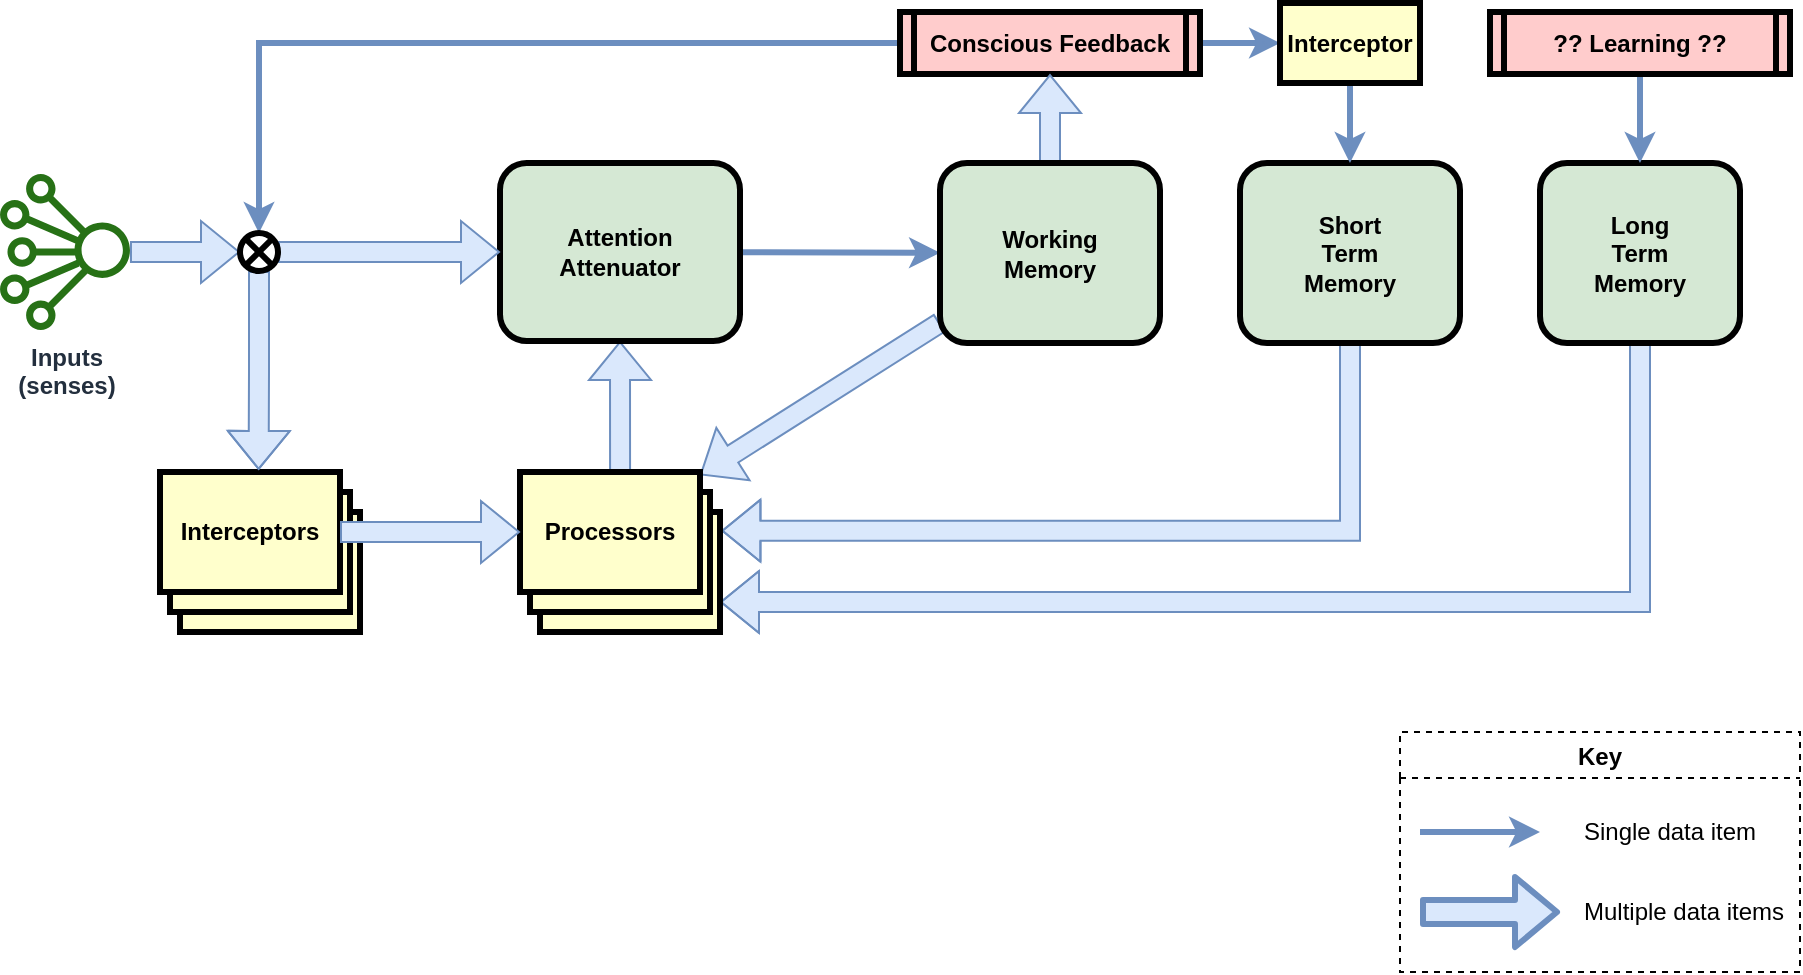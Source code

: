 <mxfile version="12.3.2" type="device" pages="1"><diagram id="tH9KbXiPb9g6bRNzlGBP" name="Page-2"><mxGraphModel dx="3022" dy="1612" grid="1" gridSize="10" guides="1" tooltips="1" connect="1" arrows="1" fold="1" page="1" pageScale="1" pageWidth="850" pageHeight="1100" math="0" shadow="0"><root><mxCell id="tf9hn08iEEeP79UZj41Y-0"/><mxCell id="tf9hn08iEEeP79UZj41Y-1" parent="tf9hn08iEEeP79UZj41Y-0"/><mxCell id="6zEW-WFVkeG7SYZDTxiy-12" style="edgeStyle=orthogonalEdgeStyle;rounded=0;orthogonalLoop=1;jettySize=auto;html=1;entryX=0.5;entryY=0;entryDx=0;entryDy=0;fillColor=#dae8fc;strokeColor=#6c8ebf;strokeWidth=3;" parent="tf9hn08iEEeP79UZj41Y-1" source="kQQYcMag5x8irjgTKtCv-0" target="6zEW-WFVkeG7SYZDTxiy-10" edge="1"><mxGeometry relative="1" as="geometry"/></mxCell><mxCell id="thBa8MXQlyVyjJkjQiXx-1" style="edgeStyle=orthogonalEdgeStyle;rounded=0;orthogonalLoop=1;jettySize=auto;html=1;fillColor=#dae8fc;strokeColor=#6c8ebf;strokeWidth=3;" parent="tf9hn08iEEeP79UZj41Y-1" source="kQQYcMag5x8irjgTKtCv-0" target="thBa8MXQlyVyjJkjQiXx-0" edge="1"><mxGeometry relative="1" as="geometry"/></mxCell><mxCell id="kQQYcMag5x8irjgTKtCv-0" value="Conscious Feedback" style="shape=process;whiteSpace=wrap;align=center;verticalAlign=middle;size=0.048;fontStyle=1;strokeWidth=3;fillColor=#FFCCCC" parent="tf9hn08iEEeP79UZj41Y-1" vertex="1"><mxGeometry x="350" y="490" width="150" height="31" as="geometry"/></mxCell><mxCell id="6zEW-WFVkeG7SYZDTxiy-17" style="rounded=0;orthogonalLoop=1;jettySize=auto;html=1;shape=flexArrow;fillColor=#dae8fc;strokeColor=#6c8ebf;entryX=0.5;entryY=1;entryDx=0;entryDy=0;exitX=0.556;exitY=0;exitDx=0;exitDy=0;exitPerimeter=0;" parent="tf9hn08iEEeP79UZj41Y-1" source="WBPvgpryLSOvHPKvin3r-3" target="buPZH4C9UyL7F6Tmg2io-0" edge="1"><mxGeometry relative="1" as="geometry"><mxPoint x="180" y="680" as="sourcePoint"/></mxGeometry></mxCell><mxCell id="thBa8MXQlyVyjJkjQiXx-3" style="rounded=0;orthogonalLoop=1;jettySize=auto;html=1;strokeWidth=3;fillColor=#dae8fc;strokeColor=#6c8ebf;" parent="tf9hn08iEEeP79UZj41Y-1" source="buPZH4C9UyL7F6Tmg2io-0" target="buPZH4C9UyL7F6Tmg2io-2" edge="1"><mxGeometry relative="1" as="geometry"/></mxCell><mxCell id="buPZH4C9UyL7F6Tmg2io-0" value="Attention&lt;br&gt;Attenuator" style="rounded=1;whiteSpace=wrap;html=1;strokeWidth=3;fillColor=#d5e8d4;strokeColor=#000000;fontStyle=1" parent="tf9hn08iEEeP79UZj41Y-1" vertex="1"><mxGeometry x="150" y="565.5" width="120" height="89" as="geometry"/></mxCell><mxCell id="6zEW-WFVkeG7SYZDTxiy-13" style="edgeStyle=orthogonalEdgeStyle;rounded=0;orthogonalLoop=1;jettySize=auto;html=1;shape=flexArrow;fillColor=#dae8fc;strokeColor=#6c8ebf;" parent="tf9hn08iEEeP79UZj41Y-1" source="buPZH4C9UyL7F6Tmg2io-2" target="kQQYcMag5x8irjgTKtCv-0" edge="1"><mxGeometry relative="1" as="geometry"/></mxCell><mxCell id="6zEW-WFVkeG7SYZDTxiy-18" style="rounded=0;orthogonalLoop=1;jettySize=auto;html=1;shape=flexArrow;fillColor=#dae8fc;strokeColor=#6c8ebf;" parent="tf9hn08iEEeP79UZj41Y-1" source="buPZH4C9UyL7F6Tmg2io-2" target="WBPvgpryLSOvHPKvin3r-3" edge="1"><mxGeometry relative="1" as="geometry"/></mxCell><mxCell id="buPZH4C9UyL7F6Tmg2io-2" value="Working&lt;br&gt;Memory" style="rounded=1;whiteSpace=wrap;html=1;strokeWidth=3;fillColor=#d5e8d4;strokeColor=#000000;fontStyle=1" parent="tf9hn08iEEeP79UZj41Y-1" vertex="1"><mxGeometry x="370" y="565.5" width="110" height="90" as="geometry"/></mxCell><mxCell id="6zEW-WFVkeG7SYZDTxiy-19" style="edgeStyle=orthogonalEdgeStyle;shape=flexArrow;rounded=0;orthogonalLoop=1;jettySize=auto;html=1;fillColor=#dae8fc;strokeColor=#6c8ebf;exitX=0.5;exitY=1;exitDx=0;exitDy=0;entryX=1.008;entryY=0.156;entryDx=0;entryDy=0;entryPerimeter=0;" parent="tf9hn08iEEeP79UZj41Y-1" source="buPZH4C9UyL7F6Tmg2io-3" target="WBPvgpryLSOvHPKvin3r-1" edge="1"><mxGeometry relative="1" as="geometry"><Array as="points"><mxPoint x="575" y="749"/></Array></mxGeometry></mxCell><mxCell id="buPZH4C9UyL7F6Tmg2io-3" value="Short&lt;br&gt;Term&lt;br&gt;Memory" style="rounded=1;whiteSpace=wrap;html=1;strokeWidth=3;fillColor=#d5e8d4;strokeColor=#000000;fontStyle=1" parent="tf9hn08iEEeP79UZj41Y-1" vertex="1"><mxGeometry x="520" y="565.5" width="110" height="90" as="geometry"/></mxCell><mxCell id="6zEW-WFVkeG7SYZDTxiy-20" style="edgeStyle=orthogonalEdgeStyle;shape=flexArrow;rounded=0;orthogonalLoop=1;jettySize=auto;html=1;entryX=1;entryY=0.75;entryDx=0;entryDy=0;fillColor=#dae8fc;strokeColor=#6c8ebf;" parent="tf9hn08iEEeP79UZj41Y-1" source="buPZH4C9UyL7F6Tmg2io-4" target="WBPvgpryLSOvHPKvin3r-1" edge="1"><mxGeometry relative="1" as="geometry"><Array as="points"><mxPoint x="720" y="785"/></Array></mxGeometry></mxCell><mxCell id="buPZH4C9UyL7F6Tmg2io-4" value="Long&lt;br&gt;Term&lt;br&gt;Memory" style="rounded=1;whiteSpace=wrap;html=1;strokeWidth=3;fillColor=#d5e8d4;strokeColor=#000000;fontStyle=1" parent="tf9hn08iEEeP79UZj41Y-1" vertex="1"><mxGeometry x="670" y="565.5" width="100" height="90" as="geometry"/></mxCell><mxCell id="WBPvgpryLSOvHPKvin3r-4" value="" style="group" parent="tf9hn08iEEeP79UZj41Y-1" vertex="1" connectable="0"><mxGeometry x="160" y="720" width="100" height="80" as="geometry"/></mxCell><mxCell id="WBPvgpryLSOvHPKvin3r-1" value="" style="whiteSpace=wrap;align=center;verticalAlign=middle;fontStyle=1;strokeWidth=3;fillColor=#FFFFCC" parent="WBPvgpryLSOvHPKvin3r-4" vertex="1"><mxGeometry x="10" y="20" width="90" height="60" as="geometry"/></mxCell><mxCell id="WBPvgpryLSOvHPKvin3r-2" value="" style="whiteSpace=wrap;align=center;verticalAlign=middle;fontStyle=1;strokeWidth=3;fillColor=#FFFFCC" parent="WBPvgpryLSOvHPKvin3r-4" vertex="1"><mxGeometry x="5" y="10" width="90" height="60" as="geometry"/></mxCell><mxCell id="WBPvgpryLSOvHPKvin3r-3" value="Processors" style="whiteSpace=wrap;align=center;verticalAlign=middle;fontStyle=1;strokeWidth=3;fillColor=#FFFFCC" parent="WBPvgpryLSOvHPKvin3r-4" vertex="1"><mxGeometry width="90" height="60" as="geometry"/></mxCell><mxCell id="6zEW-WFVkeG7SYZDTxiy-4" value="" style="group" parent="tf9hn08iEEeP79UZj41Y-1" vertex="1" connectable="0"><mxGeometry x="-20" y="720" width="100" height="80" as="geometry"/></mxCell><mxCell id="6zEW-WFVkeG7SYZDTxiy-5" value="" style="whiteSpace=wrap;align=center;verticalAlign=middle;fontStyle=1;strokeWidth=3;fillColor=#FFFFCC" parent="6zEW-WFVkeG7SYZDTxiy-4" vertex="1"><mxGeometry x="10" y="20" width="90" height="60" as="geometry"/></mxCell><mxCell id="6zEW-WFVkeG7SYZDTxiy-6" value="" style="whiteSpace=wrap;align=center;verticalAlign=middle;fontStyle=1;strokeWidth=3;fillColor=#FFFFCC" parent="6zEW-WFVkeG7SYZDTxiy-4" vertex="1"><mxGeometry x="5" y="10" width="90" height="60" as="geometry"/></mxCell><mxCell id="6zEW-WFVkeG7SYZDTxiy-7" value="Interceptors" style="whiteSpace=wrap;align=center;verticalAlign=middle;fontStyle=1;strokeWidth=3;fillColor=#FFFFCC" parent="6zEW-WFVkeG7SYZDTxiy-4" vertex="1"><mxGeometry width="90" height="60" as="geometry"/></mxCell><mxCell id="6zEW-WFVkeG7SYZDTxiy-11" style="edgeStyle=orthogonalEdgeStyle;rounded=0;orthogonalLoop=1;jettySize=auto;html=1;entryX=0;entryY=0.5;entryDx=0;entryDy=0;shape=flexArrow;fillColor=#dae8fc;strokeColor=#6c8ebf;" parent="tf9hn08iEEeP79UZj41Y-1" source="6zEW-WFVkeG7SYZDTxiy-8" target="6zEW-WFVkeG7SYZDTxiy-10" edge="1"><mxGeometry relative="1" as="geometry"/></mxCell><mxCell id="6zEW-WFVkeG7SYZDTxiy-8" value="Inputs&lt;br&gt;(senses)" style="outlineConnect=0;fontColor=#232F3E;gradientColor=none;fillColor=#277116;strokeColor=none;dashed=0;verticalLabelPosition=bottom;verticalAlign=top;align=center;html=1;fontSize=12;fontStyle=1;aspect=fixed;pointerEvents=1;shape=mxgraph.aws4.iot_analytics_channel;" parent="tf9hn08iEEeP79UZj41Y-1" vertex="1"><mxGeometry x="-100" y="571" width="65" height="78" as="geometry"/></mxCell><mxCell id="6zEW-WFVkeG7SYZDTxiy-14" style="edgeStyle=orthogonalEdgeStyle;rounded=0;orthogonalLoop=1;jettySize=auto;html=1;shape=flexArrow;fillColor=#dae8fc;strokeColor=#6c8ebf;" parent="tf9hn08iEEeP79UZj41Y-1" source="6zEW-WFVkeG7SYZDTxiy-10" target="buPZH4C9UyL7F6Tmg2io-0" edge="1"><mxGeometry relative="1" as="geometry"/></mxCell><mxCell id="6zEW-WFVkeG7SYZDTxiy-15" style="rounded=0;orthogonalLoop=1;jettySize=auto;html=1;shape=flexArrow;fillColor=#dae8fc;strokeColor=#6c8ebf;entryX=0.548;entryY=-0.017;entryDx=0;entryDy=0;entryPerimeter=0;edgeStyle=orthogonalEdgeStyle;" parent="tf9hn08iEEeP79UZj41Y-1" source="6zEW-WFVkeG7SYZDTxiy-10" target="6zEW-WFVkeG7SYZDTxiy-7" edge="1"><mxGeometry relative="1" as="geometry"><mxPoint x="26" y="710" as="targetPoint"/></mxGeometry></mxCell><mxCell id="6zEW-WFVkeG7SYZDTxiy-10" value="" style="shape=sumEllipse;perimeter=ellipsePerimeter;whiteSpace=wrap;html=1;backgroundOutline=1;strokeColor=#000000;strokeWidth=3;" parent="tf9hn08iEEeP79UZj41Y-1" vertex="1"><mxGeometry x="20" y="600.5" width="19" height="19" as="geometry"/></mxCell><mxCell id="6zEW-WFVkeG7SYZDTxiy-16" style="edgeStyle=orthogonalEdgeStyle;rounded=0;orthogonalLoop=1;jettySize=auto;html=1;shape=flexArrow;fillColor=#dae8fc;strokeColor=#6c8ebf;" parent="tf9hn08iEEeP79UZj41Y-1" source="6zEW-WFVkeG7SYZDTxiy-7" target="WBPvgpryLSOvHPKvin3r-3" edge="1"><mxGeometry relative="1" as="geometry"/></mxCell><mxCell id="thBa8MXQlyVyjJkjQiXx-2" style="edgeStyle=orthogonalEdgeStyle;rounded=0;orthogonalLoop=1;jettySize=auto;html=1;fillColor=#dae8fc;strokeColor=#6c8ebf;strokeWidth=3;" parent="tf9hn08iEEeP79UZj41Y-1" source="thBa8MXQlyVyjJkjQiXx-0" target="buPZH4C9UyL7F6Tmg2io-3" edge="1"><mxGeometry relative="1" as="geometry"/></mxCell><mxCell id="thBa8MXQlyVyjJkjQiXx-0" value="Interceptor" style="whiteSpace=wrap;align=center;verticalAlign=middle;fontStyle=1;strokeWidth=3;fillColor=#FFFFCC" parent="tf9hn08iEEeP79UZj41Y-1" vertex="1"><mxGeometry x="540" y="485.5" width="70" height="40" as="geometry"/></mxCell><mxCell id="thBa8MXQlyVyjJkjQiXx-5" style="edgeStyle=none;rounded=0;orthogonalLoop=1;jettySize=auto;html=1;strokeWidth=3;fillColor=#dae8fc;strokeColor=#6c8ebf;" parent="tf9hn08iEEeP79UZj41Y-1" source="thBa8MXQlyVyjJkjQiXx-4" target="buPZH4C9UyL7F6Tmg2io-4" edge="1"><mxGeometry relative="1" as="geometry"/></mxCell><mxCell id="thBa8MXQlyVyjJkjQiXx-4" value="?? Learning ??" style="shape=process;whiteSpace=wrap;align=center;verticalAlign=middle;size=0.048;fontStyle=1;strokeWidth=3;fillColor=#FFCCCC" parent="tf9hn08iEEeP79UZj41Y-1" vertex="1"><mxGeometry x="645" y="490" width="150" height="31" as="geometry"/></mxCell><mxCell id="thBa8MXQlyVyjJkjQiXx-7" value="Key" style="swimlane;strokeColor=#000000;strokeWidth=1;dashed=1;align=center;" parent="tf9hn08iEEeP79UZj41Y-1" vertex="1"><mxGeometry x="600" y="850" width="200" height="120" as="geometry"/></mxCell><mxCell id="thBa8MXQlyVyjJkjQiXx-10" value="" style="endArrow=classic;html=1;strokeWidth=3;fillColor=#dae8fc;strokeColor=#6c8ebf;shape=flexArrow;" parent="thBa8MXQlyVyjJkjQiXx-7" edge="1"><mxGeometry width="50" height="50" relative="1" as="geometry"><mxPoint x="10" y="90" as="sourcePoint"/><mxPoint x="80" y="90" as="targetPoint"/></mxGeometry></mxCell><mxCell id="thBa8MXQlyVyjJkjQiXx-11" value="Single data item" style="text;html=1;strokeColor=none;fillColor=none;align=left;verticalAlign=middle;whiteSpace=wrap;rounded=0;dashed=1;" parent="thBa8MXQlyVyjJkjQiXx-7" vertex="1"><mxGeometry x="90" y="40" width="110" height="20" as="geometry"/></mxCell><mxCell id="thBa8MXQlyVyjJkjQiXx-12" value="Multiple data items" style="text;html=1;strokeColor=none;fillColor=none;align=left;verticalAlign=middle;whiteSpace=wrap;rounded=0;dashed=1;" parent="thBa8MXQlyVyjJkjQiXx-7" vertex="1"><mxGeometry x="90" y="80" width="110" height="20" as="geometry"/></mxCell><mxCell id="thBa8MXQlyVyjJkjQiXx-9" value="" style="endArrow=classic;html=1;strokeWidth=3;fillColor=#dae8fc;strokeColor=#6c8ebf;" parent="tf9hn08iEEeP79UZj41Y-1" edge="1"><mxGeometry width="50" height="50" relative="1" as="geometry"><mxPoint x="610" y="900" as="sourcePoint"/><mxPoint x="670" y="900" as="targetPoint"/></mxGeometry></mxCell></root></mxGraphModel></diagram></mxfile>